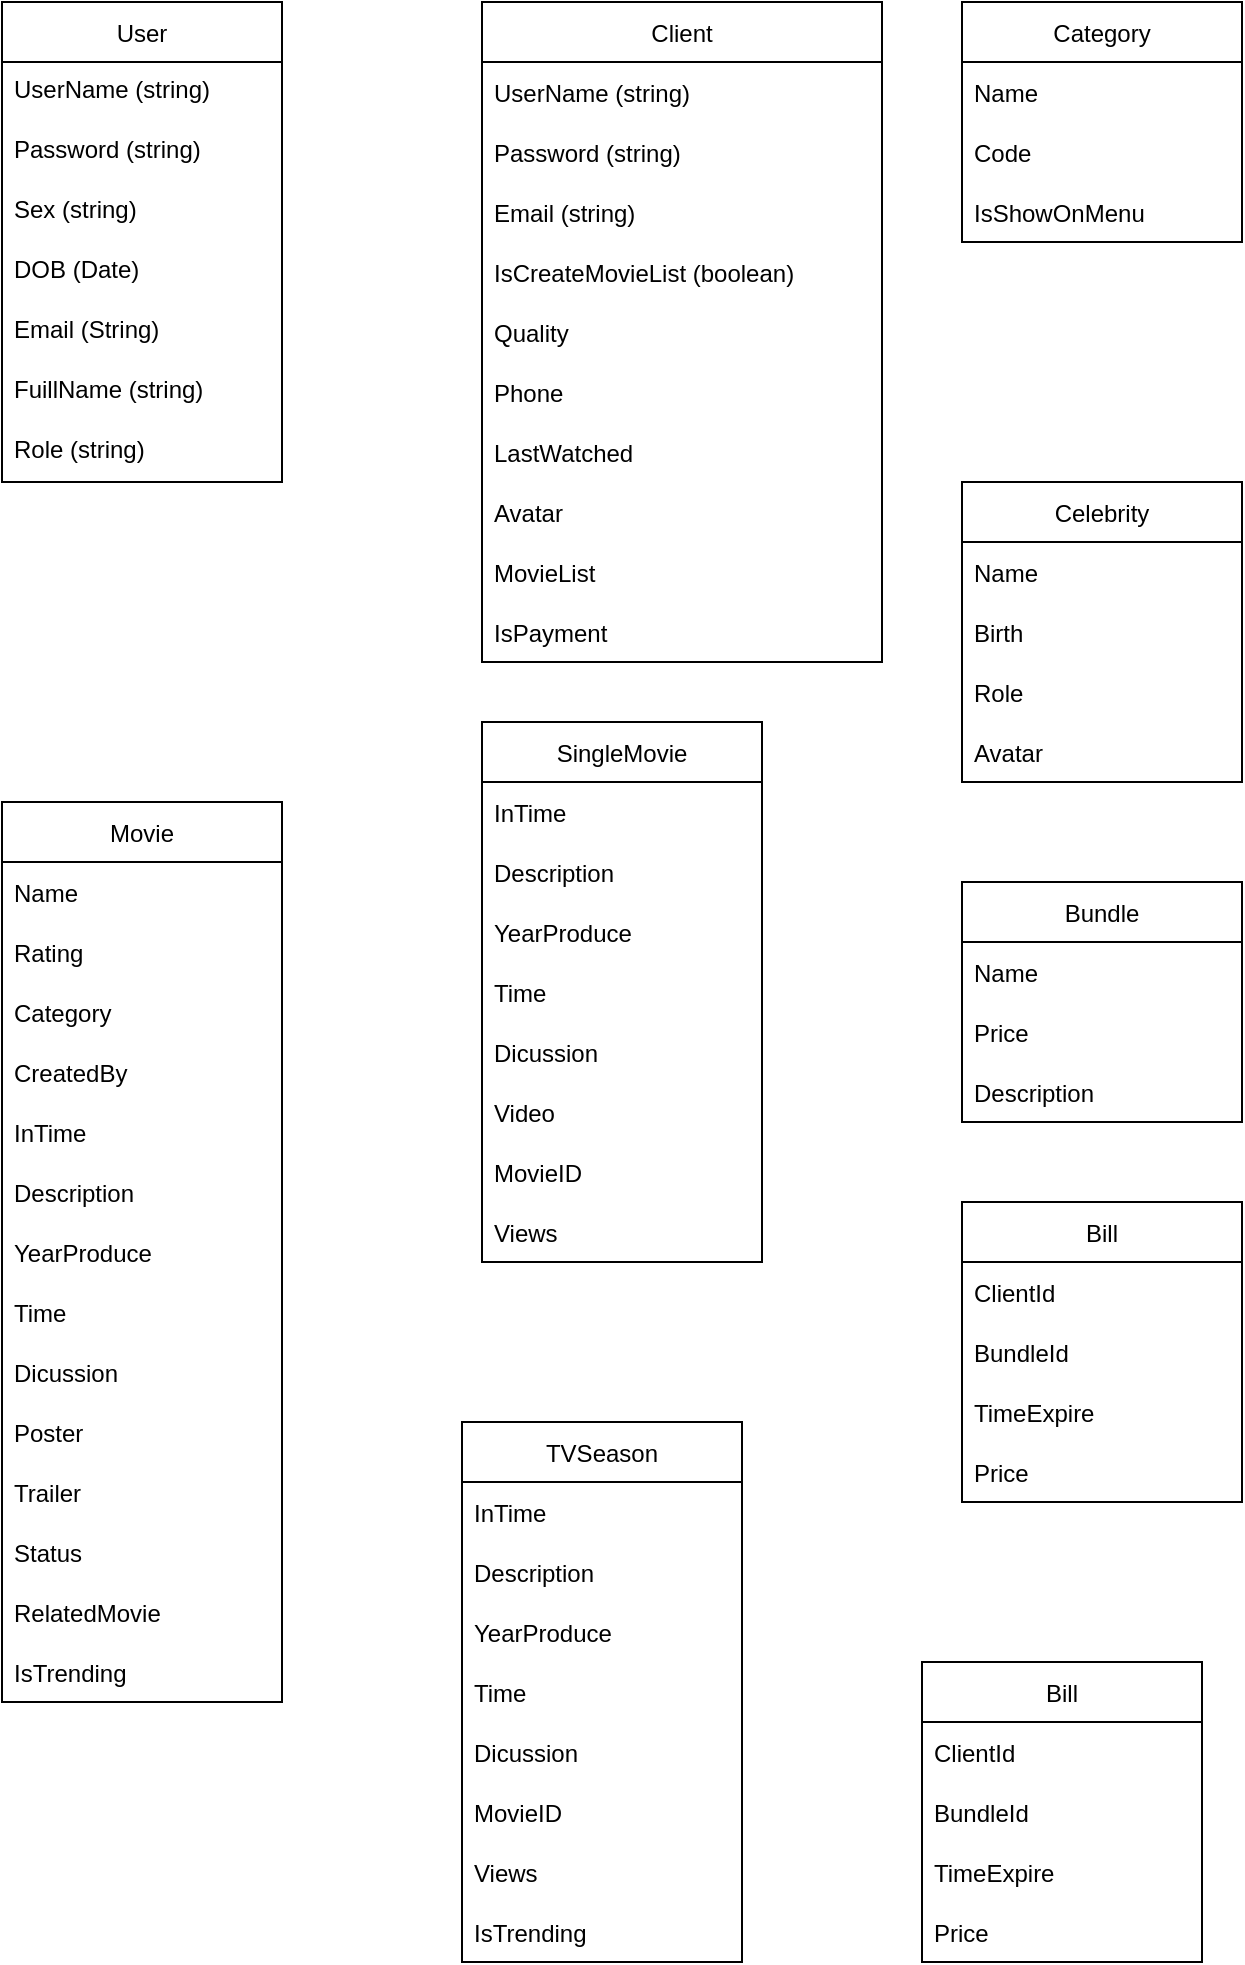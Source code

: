<mxfile version="20.3.0" type="device"><diagram id="9KACUhpsHCOFmQkvdYIT" name="Page-1"><mxGraphModel dx="1038" dy="642" grid="1" gridSize="10" guides="1" tooltips="1" connect="1" arrows="1" fold="1" page="1" pageScale="1" pageWidth="850" pageHeight="1100" math="0" shadow="0"><root><mxCell id="0"/><mxCell id="1" parent="0"/><mxCell id="pkG-BoWIUoiV_WbQe9U1-2" value="User" style="swimlane;fontStyle=0;childLayout=stackLayout;horizontal=1;startSize=30;horizontalStack=0;resizeParent=1;resizeParentMax=0;resizeLast=0;collapsible=1;marginBottom=0;" parent="1" vertex="1"><mxGeometry x="80" y="40" width="140" height="240" as="geometry"><mxRectangle x="70" y="100" width="70" height="30" as="alternateBounds"/></mxGeometry></mxCell><mxCell id="pkG-BoWIUoiV_WbQe9U1-4" value="UserName (string)" style="text;strokeColor=none;fillColor=none;align=left;verticalAlign=top;spacingLeft=4;spacingRight=4;overflow=hidden;points=[[0,0.5],[1,0.5]];portConstraint=eastwest;rotatable=0;" parent="pkG-BoWIUoiV_WbQe9U1-2" vertex="1"><mxGeometry y="30" width="140" height="30" as="geometry"/></mxCell><mxCell id="pkG-BoWIUoiV_WbQe9U1-5" value="Password (string)" style="text;strokeColor=none;fillColor=none;align=left;verticalAlign=top;spacingLeft=4;spacingRight=4;overflow=hidden;points=[[0,0.5],[1,0.5]];portConstraint=eastwest;rotatable=0;" parent="pkG-BoWIUoiV_WbQe9U1-2" vertex="1"><mxGeometry y="60" width="140" height="30" as="geometry"/></mxCell><mxCell id="pkG-BoWIUoiV_WbQe9U1-6" value="Sex (string)" style="text;strokeColor=none;fillColor=none;align=left;verticalAlign=top;spacingLeft=4;spacingRight=4;overflow=hidden;points=[[0,0.5],[1,0.5]];portConstraint=eastwest;rotatable=0;" parent="pkG-BoWIUoiV_WbQe9U1-2" vertex="1"><mxGeometry y="90" width="140" height="30" as="geometry"/></mxCell><mxCell id="pkG-BoWIUoiV_WbQe9U1-7" value="DOB (Date)&#10;" style="text;strokeColor=none;fillColor=none;align=left;verticalAlign=top;spacingLeft=4;spacingRight=4;overflow=hidden;points=[[0,0.5],[1,0.5]];portConstraint=eastwest;rotatable=0;" parent="pkG-BoWIUoiV_WbQe9U1-2" vertex="1"><mxGeometry y="120" width="140" height="30" as="geometry"/></mxCell><mxCell id="pkG-BoWIUoiV_WbQe9U1-8" value="Email (String)&#10;" style="text;strokeColor=none;fillColor=none;align=left;verticalAlign=top;spacingLeft=4;spacingRight=4;overflow=hidden;points=[[0,0.5],[1,0.5]];portConstraint=eastwest;rotatable=0;" parent="pkG-BoWIUoiV_WbQe9U1-2" vertex="1"><mxGeometry y="150" width="140" height="30" as="geometry"/></mxCell><mxCell id="Md7j3ONvjU_q5CFGirUN-1" value="FuillName (string)" style="text;strokeColor=none;fillColor=none;align=left;verticalAlign=top;spacingLeft=4;spacingRight=4;overflow=hidden;points=[[0,0.5],[1,0.5]];portConstraint=eastwest;rotatable=0;" parent="pkG-BoWIUoiV_WbQe9U1-2" vertex="1"><mxGeometry y="180" width="140" height="30" as="geometry"/></mxCell><mxCell id="8tAIHg-STmEl-ua8atmT-22" value="Role (string)" style="text;strokeColor=none;fillColor=none;align=left;verticalAlign=top;spacingLeft=4;spacingRight=4;overflow=hidden;points=[[0,0.5],[1,0.5]];portConstraint=eastwest;rotatable=0;" parent="pkG-BoWIUoiV_WbQe9U1-2" vertex="1"><mxGeometry y="210" width="140" height="30" as="geometry"/></mxCell><mxCell id="8GAvj-Le2mO6qykfAHEM-1" value="Movie" style="swimlane;fontStyle=0;childLayout=stackLayout;horizontal=1;startSize=30;horizontalStack=0;resizeParent=1;resizeParentMax=0;resizeLast=0;collapsible=1;marginBottom=0;" parent="1" vertex="1"><mxGeometry x="80" y="440" width="140" height="450" as="geometry"/></mxCell><mxCell id="8GAvj-Le2mO6qykfAHEM-2" value="Name" style="text;strokeColor=none;fillColor=none;align=left;verticalAlign=middle;spacingLeft=4;spacingRight=4;overflow=hidden;points=[[0,0.5],[1,0.5]];portConstraint=eastwest;rotatable=0;" parent="8GAvj-Le2mO6qykfAHEM-1" vertex="1"><mxGeometry y="30" width="140" height="30" as="geometry"/></mxCell><mxCell id="8GAvj-Le2mO6qykfAHEM-3" value="Rating" style="text;strokeColor=none;fillColor=none;align=left;verticalAlign=middle;spacingLeft=4;spacingRight=4;overflow=hidden;points=[[0,0.5],[1,0.5]];portConstraint=eastwest;rotatable=0;" parent="8GAvj-Le2mO6qykfAHEM-1" vertex="1"><mxGeometry y="60" width="140" height="30" as="geometry"/></mxCell><mxCell id="8GAvj-Le2mO6qykfAHEM-4" value="Category" style="text;strokeColor=none;fillColor=none;align=left;verticalAlign=middle;spacingLeft=4;spacingRight=4;overflow=hidden;points=[[0,0.5],[1,0.5]];portConstraint=eastwest;rotatable=0;" parent="8GAvj-Le2mO6qykfAHEM-1" vertex="1"><mxGeometry y="90" width="140" height="30" as="geometry"/></mxCell><mxCell id="8tAIHg-STmEl-ua8atmT-19" value="CreatedBy" style="text;strokeColor=none;fillColor=none;align=left;verticalAlign=middle;spacingLeft=4;spacingRight=4;overflow=hidden;points=[[0,0.5],[1,0.5]];portConstraint=eastwest;rotatable=0;" parent="8GAvj-Le2mO6qykfAHEM-1" vertex="1"><mxGeometry y="120" width="140" height="30" as="geometry"/></mxCell><mxCell id="8tAIHg-STmEl-ua8atmT-21" value="InTime" style="text;strokeColor=none;fillColor=none;align=left;verticalAlign=middle;spacingLeft=4;spacingRight=4;overflow=hidden;points=[[0,0.5],[1,0.5]];portConstraint=eastwest;rotatable=0;" parent="8GAvj-Le2mO6qykfAHEM-1" vertex="1"><mxGeometry y="150" width="140" height="30" as="geometry"/></mxCell><mxCell id="tc5GAwrY-Xm7LqCdionB-3" value="Description" style="text;strokeColor=none;fillColor=none;align=left;verticalAlign=middle;spacingLeft=4;spacingRight=4;overflow=hidden;points=[[0,0.5],[1,0.5]];portConstraint=eastwest;rotatable=0;" parent="8GAvj-Le2mO6qykfAHEM-1" vertex="1"><mxGeometry y="180" width="140" height="30" as="geometry"/></mxCell><mxCell id="tc5GAwrY-Xm7LqCdionB-5" value="YearProduce" style="text;strokeColor=none;fillColor=none;align=left;verticalAlign=middle;spacingLeft=4;spacingRight=4;overflow=hidden;points=[[0,0.5],[1,0.5]];portConstraint=eastwest;rotatable=0;" parent="8GAvj-Le2mO6qykfAHEM-1" vertex="1"><mxGeometry y="210" width="140" height="30" as="geometry"/></mxCell><mxCell id="tc5GAwrY-Xm7LqCdionB-6" value="Time" style="text;strokeColor=none;fillColor=none;align=left;verticalAlign=middle;spacingLeft=4;spacingRight=4;overflow=hidden;points=[[0,0.5],[1,0.5]];portConstraint=eastwest;rotatable=0;" parent="8GAvj-Le2mO6qykfAHEM-1" vertex="1"><mxGeometry y="240" width="140" height="30" as="geometry"/></mxCell><mxCell id="tc5GAwrY-Xm7LqCdionB-7" value="Dicussion" style="text;strokeColor=none;fillColor=none;align=left;verticalAlign=middle;spacingLeft=4;spacingRight=4;overflow=hidden;points=[[0,0.5],[1,0.5]];portConstraint=eastwest;rotatable=0;" parent="8GAvj-Le2mO6qykfAHEM-1" vertex="1"><mxGeometry y="270" width="140" height="30" as="geometry"/></mxCell><mxCell id="tc5GAwrY-Xm7LqCdionB-19" value="Poster" style="text;strokeColor=none;fillColor=none;align=left;verticalAlign=middle;spacingLeft=4;spacingRight=4;overflow=hidden;points=[[0,0.5],[1,0.5]];portConstraint=eastwest;rotatable=0;" parent="8GAvj-Le2mO6qykfAHEM-1" vertex="1"><mxGeometry y="300" width="140" height="30" as="geometry"/></mxCell><mxCell id="tc5GAwrY-Xm7LqCdionB-66" value="Trailer" style="text;strokeColor=none;fillColor=none;align=left;verticalAlign=middle;spacingLeft=4;spacingRight=4;overflow=hidden;points=[[0,0.5],[1,0.5]];portConstraint=eastwest;rotatable=0;" parent="8GAvj-Le2mO6qykfAHEM-1" vertex="1"><mxGeometry y="330" width="140" height="30" as="geometry"/></mxCell><mxCell id="riHmZQtA2SrM3kFxVGRE-1" value="Status" style="text;strokeColor=none;fillColor=none;align=left;verticalAlign=middle;spacingLeft=4;spacingRight=4;overflow=hidden;points=[[0,0.5],[1,0.5]];portConstraint=eastwest;rotatable=0;" parent="8GAvj-Le2mO6qykfAHEM-1" vertex="1"><mxGeometry y="360" width="140" height="30" as="geometry"/></mxCell><mxCell id="riHmZQtA2SrM3kFxVGRE-27" value="RelatedMovie" style="text;strokeColor=none;fillColor=none;align=left;verticalAlign=middle;spacingLeft=4;spacingRight=4;overflow=hidden;points=[[0,0.5],[1,0.5]];portConstraint=eastwest;rotatable=0;" parent="8GAvj-Le2mO6qykfAHEM-1" vertex="1"><mxGeometry y="390" width="140" height="30" as="geometry"/></mxCell><mxCell id="riHmZQtA2SrM3kFxVGRE-30" value="IsTrending" style="text;strokeColor=none;fillColor=none;align=left;verticalAlign=middle;spacingLeft=4;spacingRight=4;overflow=hidden;points=[[0,0.5],[1,0.5]];portConstraint=eastwest;rotatable=0;" parent="8GAvj-Le2mO6qykfAHEM-1" vertex="1"><mxGeometry y="420" width="140" height="30" as="geometry"/></mxCell><mxCell id="8GAvj-Le2mO6qykfAHEM-9" value="Client" style="swimlane;fontStyle=0;childLayout=stackLayout;horizontal=1;startSize=30;horizontalStack=0;resizeParent=1;resizeParentMax=0;resizeLast=0;collapsible=1;marginBottom=0;" parent="1" vertex="1"><mxGeometry x="320" y="40" width="200" height="330" as="geometry"/></mxCell><mxCell id="8GAvj-Le2mO6qykfAHEM-10" value="UserName (string)" style="text;strokeColor=none;fillColor=none;align=left;verticalAlign=middle;spacingLeft=4;spacingRight=4;overflow=hidden;points=[[0,0.5],[1,0.5]];portConstraint=eastwest;rotatable=0;" parent="8GAvj-Le2mO6qykfAHEM-9" vertex="1"><mxGeometry y="30" width="200" height="30" as="geometry"/></mxCell><mxCell id="8GAvj-Le2mO6qykfAHEM-11" value="Password (string)" style="text;strokeColor=none;fillColor=none;align=left;verticalAlign=middle;spacingLeft=4;spacingRight=4;overflow=hidden;points=[[0,0.5],[1,0.5]];portConstraint=eastwest;rotatable=0;" parent="8GAvj-Le2mO6qykfAHEM-9" vertex="1"><mxGeometry y="60" width="200" height="30" as="geometry"/></mxCell><mxCell id="8GAvj-Le2mO6qykfAHEM-12" value="Email (string)" style="text;strokeColor=none;fillColor=none;align=left;verticalAlign=middle;spacingLeft=4;spacingRight=4;overflow=hidden;points=[[0,0.5],[1,0.5]];portConstraint=eastwest;rotatable=0;" parent="8GAvj-Le2mO6qykfAHEM-9" vertex="1"><mxGeometry y="90" width="200" height="30" as="geometry"/></mxCell><mxCell id="8tAIHg-STmEl-ua8atmT-10" value="IsCreateMovieList (boolean)" style="text;strokeColor=none;fillColor=none;align=left;verticalAlign=middle;spacingLeft=4;spacingRight=4;overflow=hidden;points=[[0,0.5],[1,0.5]];portConstraint=eastwest;rotatable=0;" parent="8GAvj-Le2mO6qykfAHEM-9" vertex="1"><mxGeometry y="120" width="200" height="30" as="geometry"/></mxCell><mxCell id="tc5GAwrY-Xm7LqCdionB-1" value="Quality" style="text;strokeColor=none;fillColor=none;align=left;verticalAlign=middle;spacingLeft=4;spacingRight=4;overflow=hidden;points=[[0,0.5],[1,0.5]];portConstraint=eastwest;rotatable=0;" parent="8GAvj-Le2mO6qykfAHEM-9" vertex="1"><mxGeometry y="150" width="200" height="30" as="geometry"/></mxCell><mxCell id="riHmZQtA2SrM3kFxVGRE-10" value="Phone" style="text;strokeColor=none;fillColor=none;align=left;verticalAlign=middle;spacingLeft=4;spacingRight=4;overflow=hidden;points=[[0,0.5],[1,0.5]];portConstraint=eastwest;rotatable=0;" parent="8GAvj-Le2mO6qykfAHEM-9" vertex="1"><mxGeometry y="180" width="200" height="30" as="geometry"/></mxCell><mxCell id="riHmZQtA2SrM3kFxVGRE-28" value="LastWatched" style="text;strokeColor=none;fillColor=none;align=left;verticalAlign=middle;spacingLeft=4;spacingRight=4;overflow=hidden;points=[[0,0.5],[1,0.5]];portConstraint=eastwest;rotatable=0;" parent="8GAvj-Le2mO6qykfAHEM-9" vertex="1"><mxGeometry y="210" width="200" height="30" as="geometry"/></mxCell><mxCell id="riHmZQtA2SrM3kFxVGRE-29" value="Avatar" style="text;strokeColor=none;fillColor=none;align=left;verticalAlign=middle;spacingLeft=4;spacingRight=4;overflow=hidden;points=[[0,0.5],[1,0.5]];portConstraint=eastwest;rotatable=0;" parent="8GAvj-Le2mO6qykfAHEM-9" vertex="1"><mxGeometry y="240" width="200" height="30" as="geometry"/></mxCell><mxCell id="v7qdNx9v2JpdM1xkMSKb-3" value="MovieList" style="text;strokeColor=none;fillColor=none;align=left;verticalAlign=middle;spacingLeft=4;spacingRight=4;overflow=hidden;points=[[0,0.5],[1,0.5]];portConstraint=eastwest;rotatable=0;" vertex="1" parent="8GAvj-Le2mO6qykfAHEM-9"><mxGeometry y="270" width="200" height="30" as="geometry"/></mxCell><mxCell id="v7qdNx9v2JpdM1xkMSKb-4" value="IsPayment" style="text;strokeColor=none;fillColor=none;align=left;verticalAlign=middle;spacingLeft=4;spacingRight=4;overflow=hidden;points=[[0,0.5],[1,0.5]];portConstraint=eastwest;rotatable=0;" vertex="1" parent="8GAvj-Le2mO6qykfAHEM-9"><mxGeometry y="300" width="200" height="30" as="geometry"/></mxCell><mxCell id="8GAvj-Le2mO6qykfAHEM-13" value="Category" style="swimlane;fontStyle=0;childLayout=stackLayout;horizontal=1;startSize=30;horizontalStack=0;resizeParent=1;resizeParentMax=0;resizeLast=0;collapsible=1;marginBottom=0;" parent="1" vertex="1"><mxGeometry x="560" y="40" width="140" height="120" as="geometry"/></mxCell><mxCell id="8GAvj-Le2mO6qykfAHEM-14" value="Name" style="text;strokeColor=none;fillColor=none;align=left;verticalAlign=middle;spacingLeft=4;spacingRight=4;overflow=hidden;points=[[0,0.5],[1,0.5]];portConstraint=eastwest;rotatable=0;" parent="8GAvj-Le2mO6qykfAHEM-13" vertex="1"><mxGeometry y="30" width="140" height="30" as="geometry"/></mxCell><mxCell id="8GAvj-Le2mO6qykfAHEM-15" value="Code" style="text;strokeColor=none;fillColor=none;align=left;verticalAlign=middle;spacingLeft=4;spacingRight=4;overflow=hidden;points=[[0,0.5],[1,0.5]];portConstraint=eastwest;rotatable=0;" parent="8GAvj-Le2mO6qykfAHEM-13" vertex="1"><mxGeometry y="60" width="140" height="30" as="geometry"/></mxCell><mxCell id="8GAvj-Le2mO6qykfAHEM-16" value="IsShowOnMenu" style="text;strokeColor=none;fillColor=none;align=left;verticalAlign=middle;spacingLeft=4;spacingRight=4;overflow=hidden;points=[[0,0.5],[1,0.5]];portConstraint=eastwest;rotatable=0;" parent="8GAvj-Le2mO6qykfAHEM-13" vertex="1"><mxGeometry y="90" width="140" height="30" as="geometry"/></mxCell><mxCell id="8GAvj-Le2mO6qykfAHEM-30" value="Bundle" style="swimlane;fontStyle=0;childLayout=stackLayout;horizontal=1;startSize=30;horizontalStack=0;resizeParent=1;resizeParentMax=0;resizeLast=0;collapsible=1;marginBottom=0;" parent="1" vertex="1"><mxGeometry x="560" y="480" width="140" height="120" as="geometry"/></mxCell><mxCell id="8GAvj-Le2mO6qykfAHEM-31" value="Name" style="text;strokeColor=none;fillColor=none;align=left;verticalAlign=middle;spacingLeft=4;spacingRight=4;overflow=hidden;points=[[0,0.5],[1,0.5]];portConstraint=eastwest;rotatable=0;" parent="8GAvj-Le2mO6qykfAHEM-30" vertex="1"><mxGeometry y="30" width="140" height="30" as="geometry"/></mxCell><mxCell id="8GAvj-Le2mO6qykfAHEM-32" value="Price" style="text;strokeColor=none;fillColor=none;align=left;verticalAlign=middle;spacingLeft=4;spacingRight=4;overflow=hidden;points=[[0,0.5],[1,0.5]];portConstraint=eastwest;rotatable=0;" parent="8GAvj-Le2mO6qykfAHEM-30" vertex="1"><mxGeometry y="60" width="140" height="30" as="geometry"/></mxCell><mxCell id="8GAvj-Le2mO6qykfAHEM-33" value="Description " style="text;strokeColor=none;fillColor=none;align=left;verticalAlign=middle;spacingLeft=4;spacingRight=4;overflow=hidden;points=[[0,0.5],[1,0.5]];portConstraint=eastwest;rotatable=0;" parent="8GAvj-Le2mO6qykfAHEM-30" vertex="1"><mxGeometry y="90" width="140" height="30" as="geometry"/></mxCell><mxCell id="8tAIHg-STmEl-ua8atmT-1" value="Bill" style="swimlane;fontStyle=0;childLayout=stackLayout;horizontal=1;startSize=30;horizontalStack=0;resizeParent=1;resizeParentMax=0;resizeLast=0;collapsible=1;marginBottom=0;" parent="1" vertex="1"><mxGeometry x="560" y="640" width="140" height="150" as="geometry"/></mxCell><mxCell id="8tAIHg-STmEl-ua8atmT-2" value="ClientId" style="text;strokeColor=none;fillColor=none;align=left;verticalAlign=middle;spacingLeft=4;spacingRight=4;overflow=hidden;points=[[0,0.5],[1,0.5]];portConstraint=eastwest;rotatable=0;" parent="8tAIHg-STmEl-ua8atmT-1" vertex="1"><mxGeometry y="30" width="140" height="30" as="geometry"/></mxCell><mxCell id="8tAIHg-STmEl-ua8atmT-3" value="BundleId" style="text;strokeColor=none;fillColor=none;align=left;verticalAlign=middle;spacingLeft=4;spacingRight=4;overflow=hidden;points=[[0,0.5],[1,0.5]];portConstraint=eastwest;rotatable=0;" parent="8tAIHg-STmEl-ua8atmT-1" vertex="1"><mxGeometry y="60" width="140" height="30" as="geometry"/></mxCell><mxCell id="8tAIHg-STmEl-ua8atmT-4" value="TimeExpire" style="text;strokeColor=none;fillColor=none;align=left;verticalAlign=middle;spacingLeft=4;spacingRight=4;overflow=hidden;points=[[0,0.5],[1,0.5]];portConstraint=eastwest;rotatable=0;" parent="8tAIHg-STmEl-ua8atmT-1" vertex="1"><mxGeometry y="90" width="140" height="30" as="geometry"/></mxCell><mxCell id="v7qdNx9v2JpdM1xkMSKb-1" value="Price" style="text;strokeColor=none;fillColor=none;align=left;verticalAlign=middle;spacingLeft=4;spacingRight=4;overflow=hidden;points=[[0,0.5],[1,0.5]];portConstraint=eastwest;rotatable=0;" vertex="1" parent="8tAIHg-STmEl-ua8atmT-1"><mxGeometry y="120" width="140" height="30" as="geometry"/></mxCell><mxCell id="tc5GAwrY-Xm7LqCdionB-70" value="Celebrity" style="swimlane;fontStyle=0;childLayout=stackLayout;horizontal=1;startSize=30;horizontalStack=0;resizeParent=1;resizeParentMax=0;resizeLast=0;collapsible=1;marginBottom=0;" parent="1" vertex="1"><mxGeometry x="560" y="280" width="140" height="150" as="geometry"/></mxCell><mxCell id="tc5GAwrY-Xm7LqCdionB-71" value="Name" style="text;strokeColor=none;fillColor=none;align=left;verticalAlign=middle;spacingLeft=4;spacingRight=4;overflow=hidden;points=[[0,0.5],[1,0.5]];portConstraint=eastwest;rotatable=0;" parent="tc5GAwrY-Xm7LqCdionB-70" vertex="1"><mxGeometry y="30" width="140" height="30" as="geometry"/></mxCell><mxCell id="tc5GAwrY-Xm7LqCdionB-72" value="Birth" style="text;strokeColor=none;fillColor=none;align=left;verticalAlign=middle;spacingLeft=4;spacingRight=4;overflow=hidden;points=[[0,0.5],[1,0.5]];portConstraint=eastwest;rotatable=0;" parent="tc5GAwrY-Xm7LqCdionB-70" vertex="1"><mxGeometry y="60" width="140" height="30" as="geometry"/></mxCell><mxCell id="tc5GAwrY-Xm7LqCdionB-73" value="Role" style="text;strokeColor=none;fillColor=none;align=left;verticalAlign=middle;spacingLeft=4;spacingRight=4;overflow=hidden;points=[[0,0.5],[1,0.5]];portConstraint=eastwest;rotatable=0;" parent="tc5GAwrY-Xm7LqCdionB-70" vertex="1"><mxGeometry y="90" width="140" height="30" as="geometry"/></mxCell><mxCell id="v7qdNx9v2JpdM1xkMSKb-2" value="Avatar" style="text;strokeColor=none;fillColor=none;align=left;verticalAlign=middle;spacingLeft=4;spacingRight=4;overflow=hidden;points=[[0,0.5],[1,0.5]];portConstraint=eastwest;rotatable=0;" vertex="1" parent="tc5GAwrY-Xm7LqCdionB-70"><mxGeometry y="120" width="140" height="30" as="geometry"/></mxCell><mxCell id="riHmZQtA2SrM3kFxVGRE-11" value="TVSeason" style="swimlane;fontStyle=0;childLayout=stackLayout;horizontal=1;startSize=30;horizontalStack=0;resizeParent=1;resizeParentMax=0;resizeLast=0;collapsible=1;marginBottom=0;" parent="1" vertex="1"><mxGeometry x="310" y="750" width="140" height="270" as="geometry"/></mxCell><mxCell id="riHmZQtA2SrM3kFxVGRE-14" value="InTime" style="text;strokeColor=none;fillColor=none;align=left;verticalAlign=middle;spacingLeft=4;spacingRight=4;overflow=hidden;points=[[0,0.5],[1,0.5]];portConstraint=eastwest;rotatable=0;" parent="riHmZQtA2SrM3kFxVGRE-11" vertex="1"><mxGeometry y="30" width="140" height="30" as="geometry"/></mxCell><mxCell id="riHmZQtA2SrM3kFxVGRE-15" value="Description" style="text;strokeColor=none;fillColor=none;align=left;verticalAlign=middle;spacingLeft=4;spacingRight=4;overflow=hidden;points=[[0,0.5],[1,0.5]];portConstraint=eastwest;rotatable=0;" parent="riHmZQtA2SrM3kFxVGRE-11" vertex="1"><mxGeometry y="60" width="140" height="30" as="geometry"/></mxCell><mxCell id="riHmZQtA2SrM3kFxVGRE-16" value="YearProduce" style="text;strokeColor=none;fillColor=none;align=left;verticalAlign=middle;spacingLeft=4;spacingRight=4;overflow=hidden;points=[[0,0.5],[1,0.5]];portConstraint=eastwest;rotatable=0;" parent="riHmZQtA2SrM3kFxVGRE-11" vertex="1"><mxGeometry y="90" width="140" height="30" as="geometry"/></mxCell><mxCell id="riHmZQtA2SrM3kFxVGRE-17" value="Time" style="text;strokeColor=none;fillColor=none;align=left;verticalAlign=middle;spacingLeft=4;spacingRight=4;overflow=hidden;points=[[0,0.5],[1,0.5]];portConstraint=eastwest;rotatable=0;" parent="riHmZQtA2SrM3kFxVGRE-11" vertex="1"><mxGeometry y="120" width="140" height="30" as="geometry"/></mxCell><mxCell id="riHmZQtA2SrM3kFxVGRE-18" value="Dicussion" style="text;strokeColor=none;fillColor=none;align=left;verticalAlign=middle;spacingLeft=4;spacingRight=4;overflow=hidden;points=[[0,0.5],[1,0.5]];portConstraint=eastwest;rotatable=0;" parent="riHmZQtA2SrM3kFxVGRE-11" vertex="1"><mxGeometry y="150" width="140" height="30" as="geometry"/></mxCell><mxCell id="riHmZQtA2SrM3kFxVGRE-21" value="MovieID" style="text;strokeColor=none;fillColor=none;align=left;verticalAlign=middle;spacingLeft=4;spacingRight=4;overflow=hidden;points=[[0,0.5],[1,0.5]];portConstraint=eastwest;rotatable=0;" parent="riHmZQtA2SrM3kFxVGRE-11" vertex="1"><mxGeometry y="180" width="140" height="30" as="geometry"/></mxCell><mxCell id="riHmZQtA2SrM3kFxVGRE-26" value="Views" style="text;strokeColor=none;fillColor=none;align=left;verticalAlign=middle;spacingLeft=4;spacingRight=4;overflow=hidden;points=[[0,0.5],[1,0.5]];portConstraint=eastwest;rotatable=0;" parent="riHmZQtA2SrM3kFxVGRE-11" vertex="1"><mxGeometry y="210" width="140" height="30" as="geometry"/></mxCell><mxCell id="v7qdNx9v2JpdM1xkMSKb-18" value="IsTrending" style="text;strokeColor=none;fillColor=none;align=left;verticalAlign=middle;spacingLeft=4;spacingRight=4;overflow=hidden;points=[[0,0.5],[1,0.5]];portConstraint=eastwest;rotatable=0;" vertex="1" parent="riHmZQtA2SrM3kFxVGRE-11"><mxGeometry y="240" width="140" height="30" as="geometry"/></mxCell><mxCell id="D5DTFjBKOb9rvVEKtBbP-1" value="SingleMovie" style="swimlane;fontStyle=0;childLayout=stackLayout;horizontal=1;startSize=30;horizontalStack=0;resizeParent=1;resizeParentMax=0;resizeLast=0;collapsible=1;marginBottom=0;" parent="1" vertex="1"><mxGeometry x="320" y="400" width="140" height="270" as="geometry"/></mxCell><mxCell id="D5DTFjBKOb9rvVEKtBbP-4" value="InTime" style="text;strokeColor=none;fillColor=none;align=left;verticalAlign=middle;spacingLeft=4;spacingRight=4;overflow=hidden;points=[[0,0.5],[1,0.5]];portConstraint=eastwest;rotatable=0;" parent="D5DTFjBKOb9rvVEKtBbP-1" vertex="1"><mxGeometry y="30" width="140" height="30" as="geometry"/></mxCell><mxCell id="D5DTFjBKOb9rvVEKtBbP-5" value="Description" style="text;strokeColor=none;fillColor=none;align=left;verticalAlign=middle;spacingLeft=4;spacingRight=4;overflow=hidden;points=[[0,0.5],[1,0.5]];portConstraint=eastwest;rotatable=0;" parent="D5DTFjBKOb9rvVEKtBbP-1" vertex="1"><mxGeometry y="60" width="140" height="30" as="geometry"/></mxCell><mxCell id="D5DTFjBKOb9rvVEKtBbP-6" value="YearProduce" style="text;strokeColor=none;fillColor=none;align=left;verticalAlign=middle;spacingLeft=4;spacingRight=4;overflow=hidden;points=[[0,0.5],[1,0.5]];portConstraint=eastwest;rotatable=0;" parent="D5DTFjBKOb9rvVEKtBbP-1" vertex="1"><mxGeometry y="90" width="140" height="30" as="geometry"/></mxCell><mxCell id="D5DTFjBKOb9rvVEKtBbP-7" value="Time" style="text;strokeColor=none;fillColor=none;align=left;verticalAlign=middle;spacingLeft=4;spacingRight=4;overflow=hidden;points=[[0,0.5],[1,0.5]];portConstraint=eastwest;rotatable=0;" parent="D5DTFjBKOb9rvVEKtBbP-1" vertex="1"><mxGeometry y="120" width="140" height="30" as="geometry"/></mxCell><mxCell id="D5DTFjBKOb9rvVEKtBbP-8" value="Dicussion" style="text;strokeColor=none;fillColor=none;align=left;verticalAlign=middle;spacingLeft=4;spacingRight=4;overflow=hidden;points=[[0,0.5],[1,0.5]];portConstraint=eastwest;rotatable=0;" parent="D5DTFjBKOb9rvVEKtBbP-1" vertex="1"><mxGeometry y="150" width="140" height="30" as="geometry"/></mxCell><mxCell id="D5DTFjBKOb9rvVEKtBbP-9" value="Video" style="text;strokeColor=none;fillColor=none;align=left;verticalAlign=middle;spacingLeft=4;spacingRight=4;overflow=hidden;points=[[0,0.5],[1,0.5]];portConstraint=eastwest;rotatable=0;" parent="D5DTFjBKOb9rvVEKtBbP-1" vertex="1"><mxGeometry y="180" width="140" height="30" as="geometry"/></mxCell><mxCell id="D5DTFjBKOb9rvVEKtBbP-10" value="MovieID" style="text;strokeColor=none;fillColor=none;align=left;verticalAlign=middle;spacingLeft=4;spacingRight=4;overflow=hidden;points=[[0,0.5],[1,0.5]];portConstraint=eastwest;rotatable=0;" parent="D5DTFjBKOb9rvVEKtBbP-1" vertex="1"><mxGeometry y="210" width="140" height="30" as="geometry"/></mxCell><mxCell id="D5DTFjBKOb9rvVEKtBbP-11" value="Views" style="text;strokeColor=none;fillColor=none;align=left;verticalAlign=middle;spacingLeft=4;spacingRight=4;overflow=hidden;points=[[0,0.5],[1,0.5]];portConstraint=eastwest;rotatable=0;" parent="D5DTFjBKOb9rvVEKtBbP-1" vertex="1"><mxGeometry y="240" width="140" height="30" as="geometry"/></mxCell><mxCell id="v7qdNx9v2JpdM1xkMSKb-5" value="Bill" style="swimlane;fontStyle=0;childLayout=stackLayout;horizontal=1;startSize=30;horizontalStack=0;resizeParent=1;resizeParentMax=0;resizeLast=0;collapsible=1;marginBottom=0;" vertex="1" parent="1"><mxGeometry x="540" y="870" width="140" height="150" as="geometry"/></mxCell><mxCell id="v7qdNx9v2JpdM1xkMSKb-6" value="ClientId" style="text;strokeColor=none;fillColor=none;align=left;verticalAlign=middle;spacingLeft=4;spacingRight=4;overflow=hidden;points=[[0,0.5],[1,0.5]];portConstraint=eastwest;rotatable=0;" vertex="1" parent="v7qdNx9v2JpdM1xkMSKb-5"><mxGeometry y="30" width="140" height="30" as="geometry"/></mxCell><mxCell id="v7qdNx9v2JpdM1xkMSKb-7" value="BundleId" style="text;strokeColor=none;fillColor=none;align=left;verticalAlign=middle;spacingLeft=4;spacingRight=4;overflow=hidden;points=[[0,0.5],[1,0.5]];portConstraint=eastwest;rotatable=0;" vertex="1" parent="v7qdNx9v2JpdM1xkMSKb-5"><mxGeometry y="60" width="140" height="30" as="geometry"/></mxCell><mxCell id="v7qdNx9v2JpdM1xkMSKb-8" value="TimeExpire" style="text;strokeColor=none;fillColor=none;align=left;verticalAlign=middle;spacingLeft=4;spacingRight=4;overflow=hidden;points=[[0,0.5],[1,0.5]];portConstraint=eastwest;rotatable=0;" vertex="1" parent="v7qdNx9v2JpdM1xkMSKb-5"><mxGeometry y="90" width="140" height="30" as="geometry"/></mxCell><mxCell id="v7qdNx9v2JpdM1xkMSKb-9" value="Price" style="text;strokeColor=none;fillColor=none;align=left;verticalAlign=middle;spacingLeft=4;spacingRight=4;overflow=hidden;points=[[0,0.5],[1,0.5]];portConstraint=eastwest;rotatable=0;" vertex="1" parent="v7qdNx9v2JpdM1xkMSKb-5"><mxGeometry y="120" width="140" height="30" as="geometry"/></mxCell></root></mxGraphModel></diagram></mxfile>